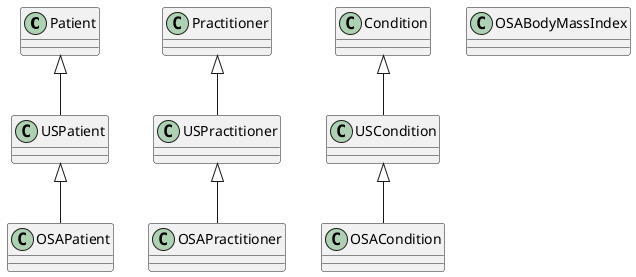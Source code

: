 @startuml
class Patient
class Practitioner
class Condition 

class USPatient
class USPractitioner
class USCondition 

class OSAPatient
class OSAPractitioner
class OSABodyMassIndex
class OSACondition

Patient <|-- USPatient
Practitioner <|-- USPractitioner
Condition <|-- USCondition

USPatient <|-- OSAPatient
USPractitioner <|-- OSAPractitioner
USCondition <|-- OSACondition


@enduml
